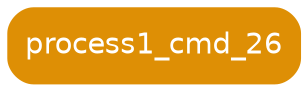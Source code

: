 digraph Tree {
	graph [bb="0,0,140,36"];
	node [color=gray,
		fillcolor=white,
		fontname=helvetica,
		label="\N",
		shape=box,
		style="filled, rounded"
	];
	edge [fontname=helvetica];
	0	[color="#de8f05",
		fillcolor="#de8f05",
		fontcolor=white,
		height=0.5,
		label=process1_cmd_26,
		pos="70,18",
		width=1.9444];
}
